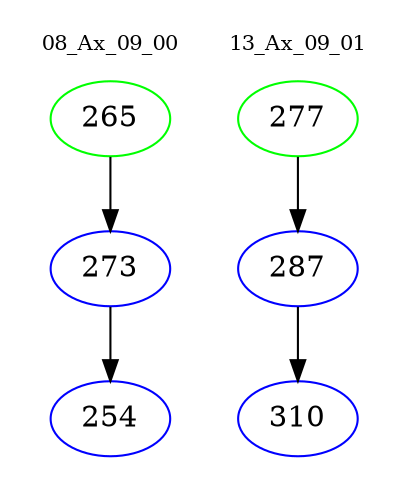 digraph{
subgraph cluster_0 {
color = white
label = "08_Ax_09_00";
fontsize=10;
T0_265 [label="265", color="green"]
T0_265 -> T0_273 [color="black"]
T0_273 [label="273", color="blue"]
T0_273 -> T0_254 [color="black"]
T0_254 [label="254", color="blue"]
}
subgraph cluster_1 {
color = white
label = "13_Ax_09_01";
fontsize=10;
T1_277 [label="277", color="green"]
T1_277 -> T1_287 [color="black"]
T1_287 [label="287", color="blue"]
T1_287 -> T1_310 [color="black"]
T1_310 [label="310", color="blue"]
}
}
